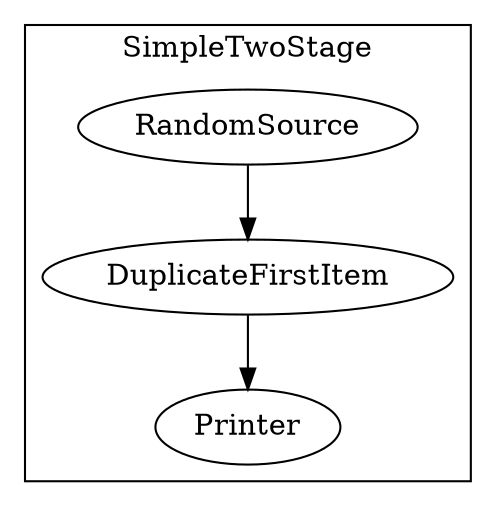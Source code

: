 digraph streamit {
size="7.5,10";subgraph cluster_SimpleTwoStage_0 {
label = "SimpleTwoStage";
RandomSource_1 -> DuplicateFirstItem_2
DuplicateFirstItem_2 -> Printer_3
RandomSource_1 [ label="RandomSource" ]
DuplicateFirstItem_2 [ label="DuplicateFirstItem" ]
Printer_3 [ label="Printer" ]
}
}

